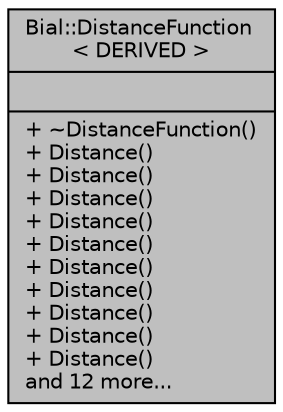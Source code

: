 digraph "Bial::DistanceFunction&lt; DERIVED &gt;"
{
  edge [fontname="Helvetica",fontsize="10",labelfontname="Helvetica",labelfontsize="10"];
  node [fontname="Helvetica",fontsize="10",shape=record];
  Node1 [label="{Bial::DistanceFunction\l\< DERIVED \>\n||+ ~DistanceFunction()\l+ Distance()\l+ Distance()\l+ Distance()\l+ Distance()\l+ Distance()\l+ Distance()\l+ Distance()\l+ Distance()\l+ Distance()\l+ Distance()\land 12 more...\l}",height=0.2,width=0.4,color="black", fillcolor="grey75", style="filled", fontcolor="black"];
}
